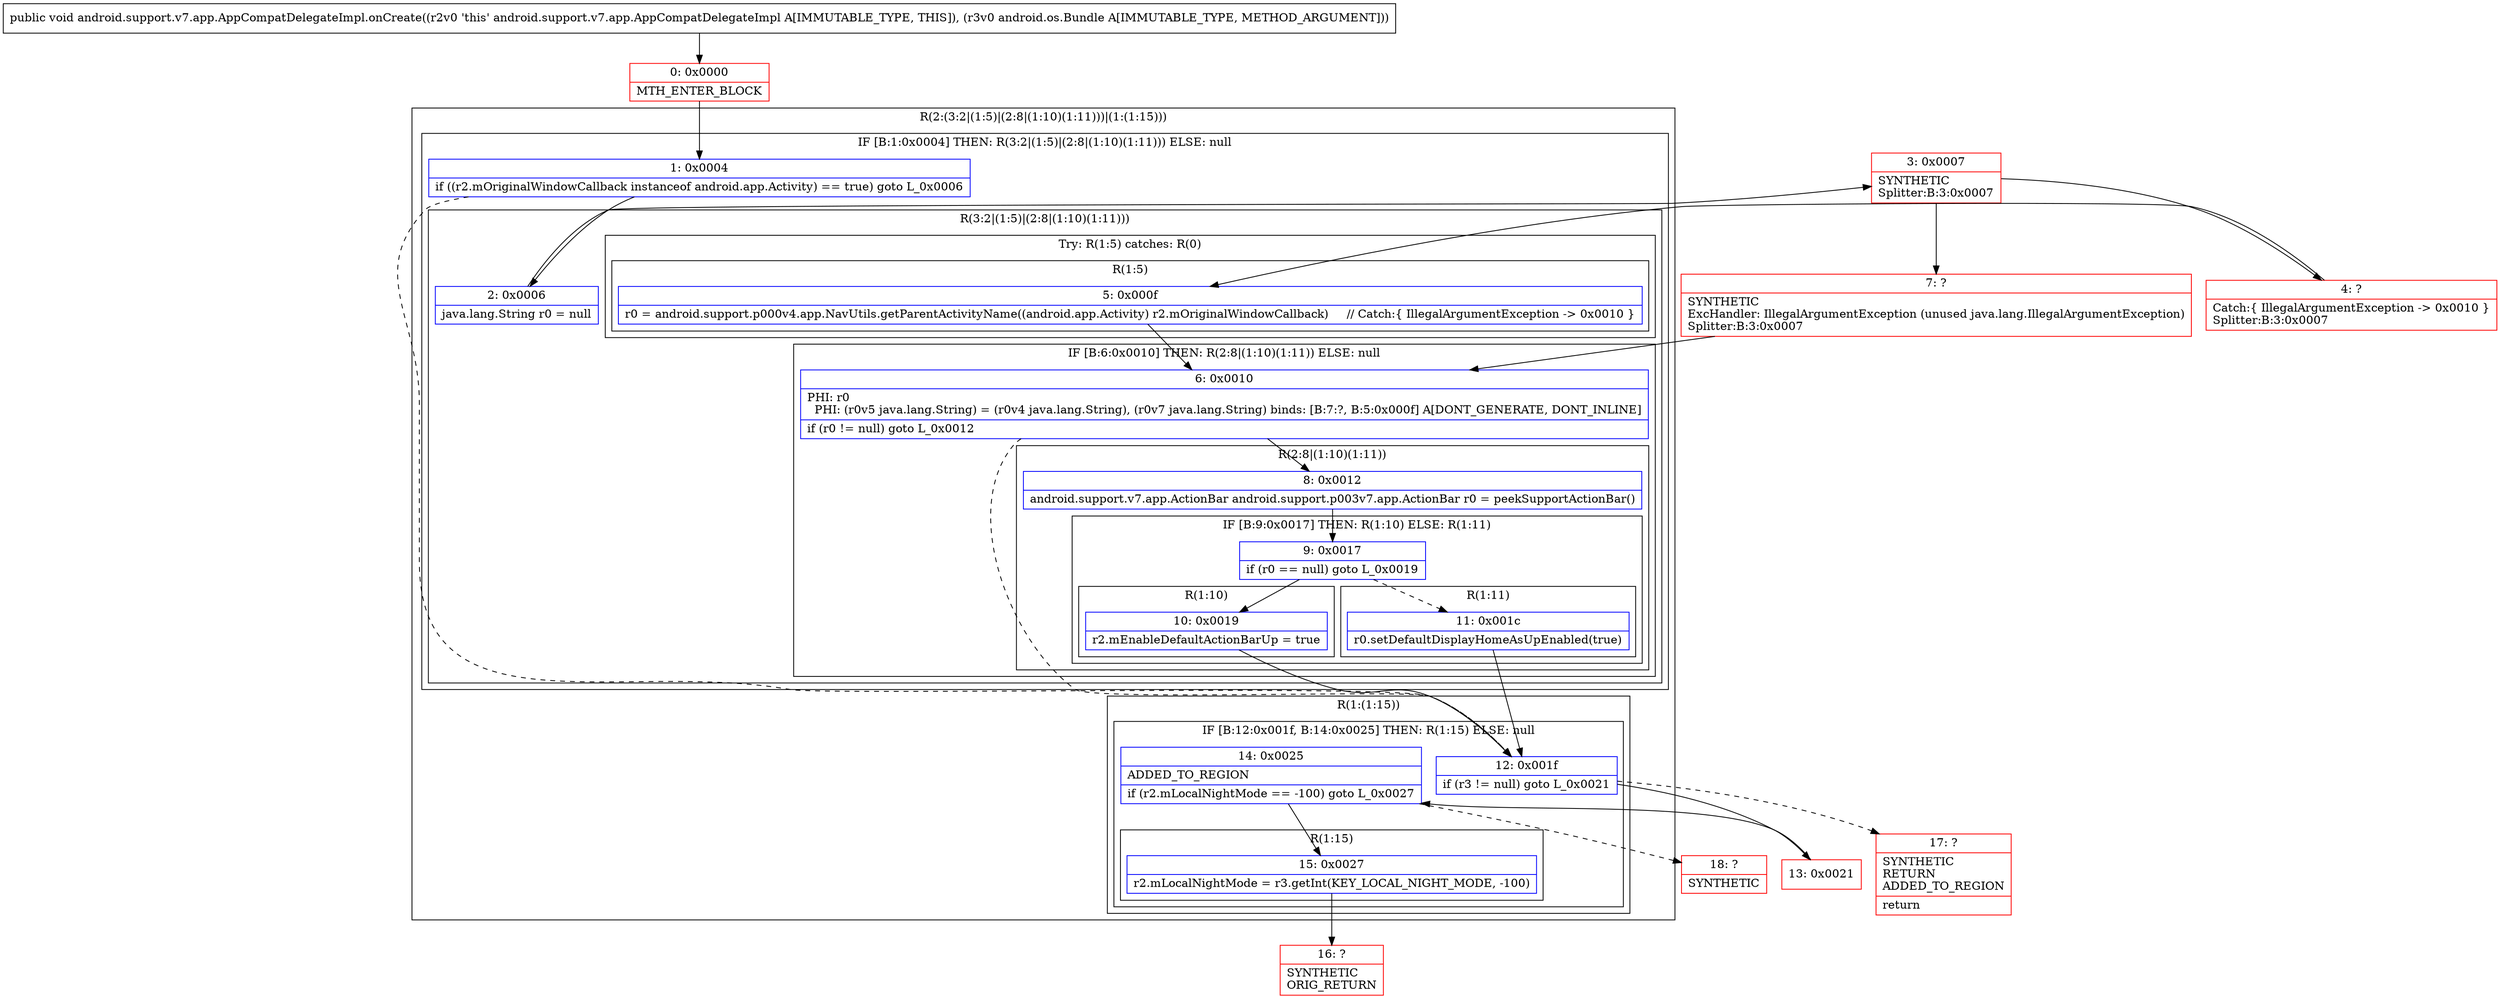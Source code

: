 digraph "CFG forandroid.support.v7.app.AppCompatDelegateImpl.onCreate(Landroid\/os\/Bundle;)V" {
subgraph cluster_Region_1958256260 {
label = "R(2:(3:2|(1:5)|(2:8|(1:10)(1:11)))|(1:(1:15)))";
node [shape=record,color=blue];
subgraph cluster_IfRegion_1188557617 {
label = "IF [B:1:0x0004] THEN: R(3:2|(1:5)|(2:8|(1:10)(1:11))) ELSE: null";
node [shape=record,color=blue];
Node_1 [shape=record,label="{1\:\ 0x0004|if ((r2.mOriginalWindowCallback instanceof android.app.Activity) == true) goto L_0x0006\l}"];
subgraph cluster_Region_2108852939 {
label = "R(3:2|(1:5)|(2:8|(1:10)(1:11)))";
node [shape=record,color=blue];
Node_2 [shape=record,label="{2\:\ 0x0006|java.lang.String r0 = null\l}"];
subgraph cluster_TryCatchRegion_1195672444 {
label = "Try: R(1:5) catches: R(0)";
node [shape=record,color=blue];
subgraph cluster_Region_774295326 {
label = "R(1:5)";
node [shape=record,color=blue];
Node_5 [shape=record,label="{5\:\ 0x000f|r0 = android.support.p000v4.app.NavUtils.getParentActivityName((android.app.Activity) r2.mOriginalWindowCallback)     \/\/ Catch:\{ IllegalArgumentException \-\> 0x0010 \}\l}"];
}
subgraph cluster_Region_440061027 {
label = "R(0) | ExcHandler: IllegalArgumentException (unused java.lang.IllegalArgumentException)\l";
node [shape=record,color=blue];
}
}
subgraph cluster_IfRegion_959580567 {
label = "IF [B:6:0x0010] THEN: R(2:8|(1:10)(1:11)) ELSE: null";
node [shape=record,color=blue];
Node_6 [shape=record,label="{6\:\ 0x0010|PHI: r0 \l  PHI: (r0v5 java.lang.String) = (r0v4 java.lang.String), (r0v7 java.lang.String) binds: [B:7:?, B:5:0x000f] A[DONT_GENERATE, DONT_INLINE]\l|if (r0 != null) goto L_0x0012\l}"];
subgraph cluster_Region_782164821 {
label = "R(2:8|(1:10)(1:11))";
node [shape=record,color=blue];
Node_8 [shape=record,label="{8\:\ 0x0012|android.support.v7.app.ActionBar android.support.p003v7.app.ActionBar r0 = peekSupportActionBar()\l}"];
subgraph cluster_IfRegion_1192480927 {
label = "IF [B:9:0x0017] THEN: R(1:10) ELSE: R(1:11)";
node [shape=record,color=blue];
Node_9 [shape=record,label="{9\:\ 0x0017|if (r0 == null) goto L_0x0019\l}"];
subgraph cluster_Region_709246238 {
label = "R(1:10)";
node [shape=record,color=blue];
Node_10 [shape=record,label="{10\:\ 0x0019|r2.mEnableDefaultActionBarUp = true\l}"];
}
subgraph cluster_Region_1607842140 {
label = "R(1:11)";
node [shape=record,color=blue];
Node_11 [shape=record,label="{11\:\ 0x001c|r0.setDefaultDisplayHomeAsUpEnabled(true)\l}"];
}
}
}
}
}
}
subgraph cluster_Region_1399917852 {
label = "R(1:(1:15))";
node [shape=record,color=blue];
subgraph cluster_IfRegion_810367853 {
label = "IF [B:12:0x001f, B:14:0x0025] THEN: R(1:15) ELSE: null";
node [shape=record,color=blue];
Node_12 [shape=record,label="{12\:\ 0x001f|if (r3 != null) goto L_0x0021\l}"];
Node_14 [shape=record,label="{14\:\ 0x0025|ADDED_TO_REGION\l|if (r2.mLocalNightMode == \-100) goto L_0x0027\l}"];
subgraph cluster_Region_2094575827 {
label = "R(1:15)";
node [shape=record,color=blue];
Node_15 [shape=record,label="{15\:\ 0x0027|r2.mLocalNightMode = r3.getInt(KEY_LOCAL_NIGHT_MODE, \-100)\l}"];
}
}
}
}
subgraph cluster_Region_440061027 {
label = "R(0) | ExcHandler: IllegalArgumentException (unused java.lang.IllegalArgumentException)\l";
node [shape=record,color=blue];
}
Node_0 [shape=record,color=red,label="{0\:\ 0x0000|MTH_ENTER_BLOCK\l}"];
Node_3 [shape=record,color=red,label="{3\:\ 0x0007|SYNTHETIC\lSplitter:B:3:0x0007\l}"];
Node_4 [shape=record,color=red,label="{4\:\ ?|Catch:\{ IllegalArgumentException \-\> 0x0010 \}\lSplitter:B:3:0x0007\l}"];
Node_7 [shape=record,color=red,label="{7\:\ ?|SYNTHETIC\lExcHandler: IllegalArgumentException (unused java.lang.IllegalArgumentException)\lSplitter:B:3:0x0007\l}"];
Node_13 [shape=record,color=red,label="{13\:\ 0x0021}"];
Node_16 [shape=record,color=red,label="{16\:\ ?|SYNTHETIC\lORIG_RETURN\l}"];
Node_17 [shape=record,color=red,label="{17\:\ ?|SYNTHETIC\lRETURN\lADDED_TO_REGION\l|return\l}"];
Node_18 [shape=record,color=red,label="{18\:\ ?|SYNTHETIC\l}"];
MethodNode[shape=record,label="{public void android.support.v7.app.AppCompatDelegateImpl.onCreate((r2v0 'this' android.support.v7.app.AppCompatDelegateImpl A[IMMUTABLE_TYPE, THIS]), (r3v0 android.os.Bundle A[IMMUTABLE_TYPE, METHOD_ARGUMENT])) }"];
MethodNode -> Node_0;
Node_1 -> Node_2;
Node_1 -> Node_12[style=dashed];
Node_2 -> Node_3;
Node_5 -> Node_6;
Node_6 -> Node_8;
Node_6 -> Node_12[style=dashed];
Node_8 -> Node_9;
Node_9 -> Node_10;
Node_9 -> Node_11[style=dashed];
Node_10 -> Node_12;
Node_11 -> Node_12;
Node_12 -> Node_13;
Node_12 -> Node_17[style=dashed];
Node_14 -> Node_15;
Node_14 -> Node_18[style=dashed];
Node_15 -> Node_16;
Node_0 -> Node_1;
Node_3 -> Node_4;
Node_3 -> Node_7;
Node_4 -> Node_5;
Node_7 -> Node_6;
Node_13 -> Node_14;
}

